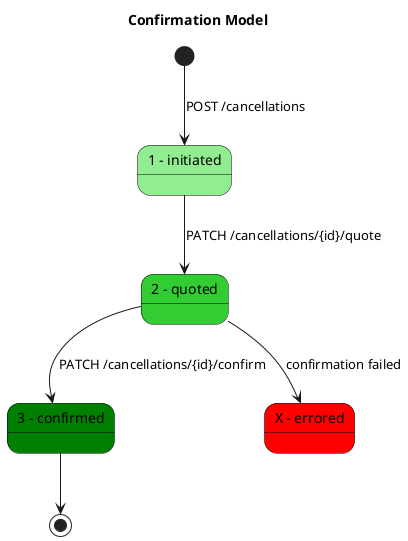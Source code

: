@startuml

' in order to change this diagram, please got to http://www.planttext.com
skinparam state {
  StartColor Black
  EndColor Black
  BackgroundColor LightYellow
  BackgroundColor<<Initiated>> LightGreen
  BackgroundColor<<Quoted>> LimeGreen
  BackgroundColor<<Confirmed>> Green
  BackgroundColor<<Errored>> Red
  BorderColor Black
  FontName Impact
}
title Confirmation Model
state "1 - initiated" as Initiated<<Initiated>>
state "2 - quoted" as Quoted <<Quoted>>
state "3 - confirmed" as Confirmed <<Confirmed>>
state "X - errored" as Errored <<Errored>>

' non nominal case
Quoted --> Errored : confirmation failed

[*] -down->Initiated: POST /cancellations
Initiated -down-> Quoted : PATCH /cancellations/{id}/quote
Quoted -down-> Confirmed : PATCH /cancellations/{id}/confirm
Confirmed -down-> [*]

@enduml

